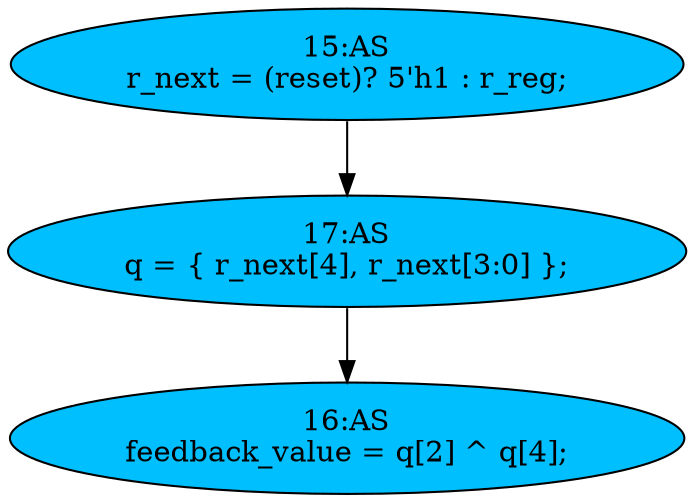 strict digraph "compose( ,  )" {
	node [label="\N"];
	"16:AS"	[ast="<pyverilog.vparser.ast.Assign object at 0x7fc779f0ecd0>",
		def_var="['feedback_value']",
		fillcolor=deepskyblue,
		label="16:AS
feedback_value = q[2] ^ q[4];",
		statements="[]",
		style=filled,
		typ=Assign,
		use_var="['q', 'q']"];
	"15:AS"	[ast="<pyverilog.vparser.ast.Assign object at 0x7fc779f63d10>",
		def_var="['r_next']",
		fillcolor=deepskyblue,
		label="15:AS
r_next = (reset)? 5'h1 : r_reg;",
		statements="[]",
		style=filled,
		typ=Assign,
		use_var="['reset', 'r_reg']"];
	"17:AS"	[ast="<pyverilog.vparser.ast.Assign object at 0x7fc779f71050>",
		def_var="['q']",
		fillcolor=deepskyblue,
		label="17:AS
q = { r_next[4], r_next[3:0] };",
		statements="[]",
		style=filled,
		typ=Assign,
		use_var="['r_next', 'r_next']"];
	"15:AS" -> "17:AS";
	"17:AS" -> "16:AS";
}
